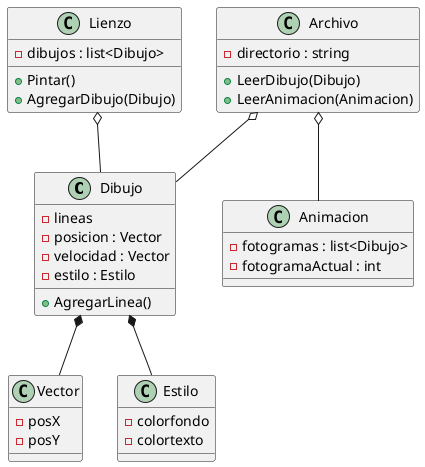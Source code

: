 @startuml

class Dibujo{
   -lineas
   -posicion : Vector
   -velocidad : Vector
   -estilo : Estilo
   +AgregarLinea()
   
}
class Vector{
   -posX
   -posY
}
class Archivo{
   -directorio : string
   +LeerDibujo(Dibujo)
   +LeerAnimacion(Animacion)
}
class Estilo{
   -colorfondo
   -colortexto
}

class Animacion{
   -fotogramas : list<Dibujo>
   -fotogramaActual : int
}

class Lienzo{
   -dibujos : list<Dibujo>
   +Pintar()
   +AgregarDibujo(Dibujo)

}

Dibujo *-- Vector
Archivo o-- Dibujo
Dibujo *-- Estilo
Archivo o-- Animacion
Lienzo o-- Dibujo


@enduml